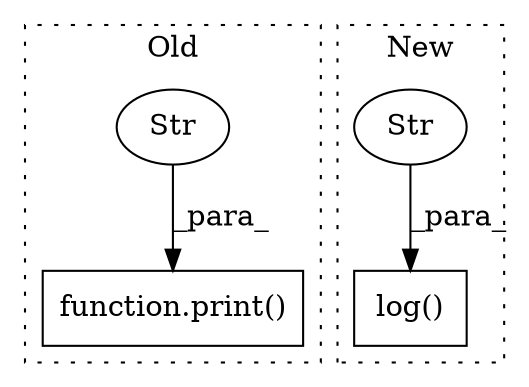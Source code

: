 digraph G {
subgraph cluster0 {
1 [label="function.print()" a="75" s="4528,4549" l="6,1" shape="box"];
3 [label="Str" a="66" s="4534" l="15" shape="ellipse"];
label = "Old";
style="dotted";
}
subgraph cluster1 {
2 [label="log()" a="75" s="11604,11633" l="14,1" shape="box"];
4 [label="Str" a="66" s="11618" l="5" shape="ellipse"];
label = "New";
style="dotted";
}
3 -> 1 [label="_para_"];
4 -> 2 [label="_para_"];
}